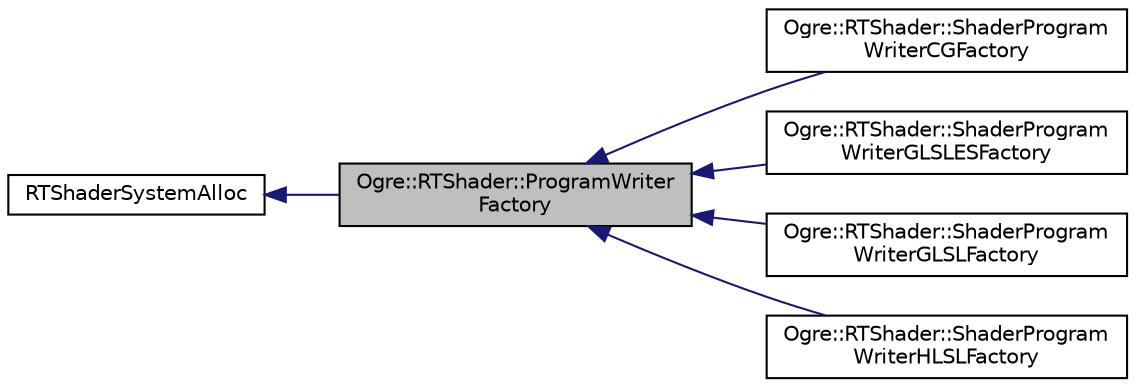 digraph "Ogre::RTShader::ProgramWriterFactory"
{
  bgcolor="transparent";
  edge [fontname="Helvetica",fontsize="10",labelfontname="Helvetica",labelfontsize="10"];
  node [fontname="Helvetica",fontsize="10",shape=record];
  rankdir="LR";
  Node0 [label="Ogre::RTShader::ProgramWriter\lFactory",height=0.2,width=0.4,color="black", fillcolor="grey75", style="filled", fontcolor="black"];
  Node1 -> Node0 [dir="back",color="midnightblue",fontsize="10",style="solid",fontname="Helvetica"];
  Node1 [label="RTShaderSystemAlloc",height=0.2,width=0.4,color="black",URL="$class_ogre_1_1_allocated_object.html"];
  Node0 -> Node2 [dir="back",color="midnightblue",fontsize="10",style="solid",fontname="Helvetica"];
  Node2 [label="Ogre::RTShader::ShaderProgram\lWriterCGFactory",height=0.2,width=0.4,color="black",URL="$class_ogre_1_1_r_t_shader_1_1_shader_program_writer_c_g_factory.html",tooltip="CG program writer factory implementation. "];
  Node0 -> Node3 [dir="back",color="midnightblue",fontsize="10",style="solid",fontname="Helvetica"];
  Node3 [label="Ogre::RTShader::ShaderProgram\lWriterGLSLESFactory",height=0.2,width=0.4,color="black",URL="$class_ogre_1_1_r_t_shader_1_1_shader_program_writer_g_l_s_l_e_s_factory.html",tooltip="GLSL ES program writer factory implementation. "];
  Node0 -> Node4 [dir="back",color="midnightblue",fontsize="10",style="solid",fontname="Helvetica"];
  Node4 [label="Ogre::RTShader::ShaderProgram\lWriterGLSLFactory",height=0.2,width=0.4,color="black",URL="$class_ogre_1_1_r_t_shader_1_1_shader_program_writer_g_l_s_l_factory.html",tooltip="GLSL program writer factory implementation. "];
  Node0 -> Node5 [dir="back",color="midnightblue",fontsize="10",style="solid",fontname="Helvetica"];
  Node5 [label="Ogre::RTShader::ShaderProgram\lWriterHLSLFactory",height=0.2,width=0.4,color="black",URL="$class_ogre_1_1_r_t_shader_1_1_shader_program_writer_h_l_s_l_factory.html",tooltip="HLSL program writer factory implementation. "];
}
